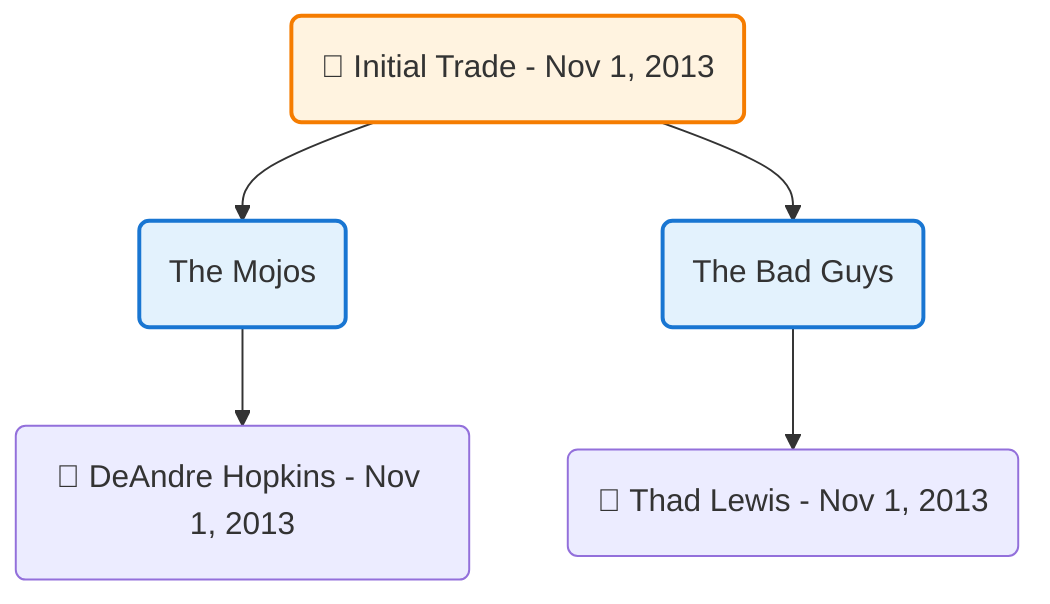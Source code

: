 flowchart TD

    TRADE_MAIN("🔄 Initial Trade - Nov 1, 2013")
    TEAM_1("The Mojos")
    TEAM_2("The Bad Guys")
    NODE_b532eb5d-66b5-421b-8217-c60a7dbd7cd4("🔄 DeAndre Hopkins - Nov 1, 2013")
    NODE_05a77ff3-0f86-4627-b21e-edbadb171cc0("🔄 Thad Lewis - Nov 1, 2013")

    TRADE_MAIN --> TEAM_1
    TRADE_MAIN --> TEAM_2
    TEAM_1 --> NODE_b532eb5d-66b5-421b-8217-c60a7dbd7cd4
    TEAM_2 --> NODE_05a77ff3-0f86-4627-b21e-edbadb171cc0

    %% Node styling
    classDef teamNode fill:#e3f2fd,stroke:#1976d2,stroke-width:2px
    classDef tradeNode fill:#fff3e0,stroke:#f57c00,stroke-width:2px
    classDef playerNode fill:#f3e5f5,stroke:#7b1fa2,stroke-width:1px
    classDef nonRootPlayerNode fill:#f5f5f5,stroke:#757575,stroke-width:1px
    classDef endNode fill:#ffebee,stroke:#c62828,stroke-width:2px
    classDef waiverNode fill:#e8f5e8,stroke:#388e3c,stroke-width:2px
    classDef championshipNode fill:#fff9c4,stroke:#f57f17,stroke-width:3px

    class TEAM_1,TEAM_2 teamNode
    class TRADE_MAIN tradeNode